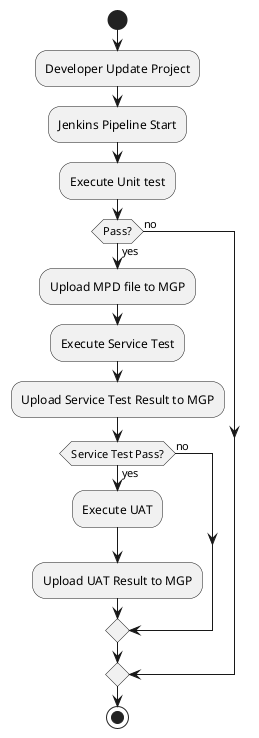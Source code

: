@startuml
start
:Developer Update Project;
:Jenkins Pipeline Start;
:Execute Unit test;
if (Pass?) then (yes)
    :Upload MPD file to MGP;
    :Execute Service Test;
       :Upload Service Test Result to MGP;
    if (Service Test Pass?) then (yes)
        :Execute UAT;
        :Upload UAT Result to MGP;
    else(no)
    endif
else (no)
endif
stop
@enduml